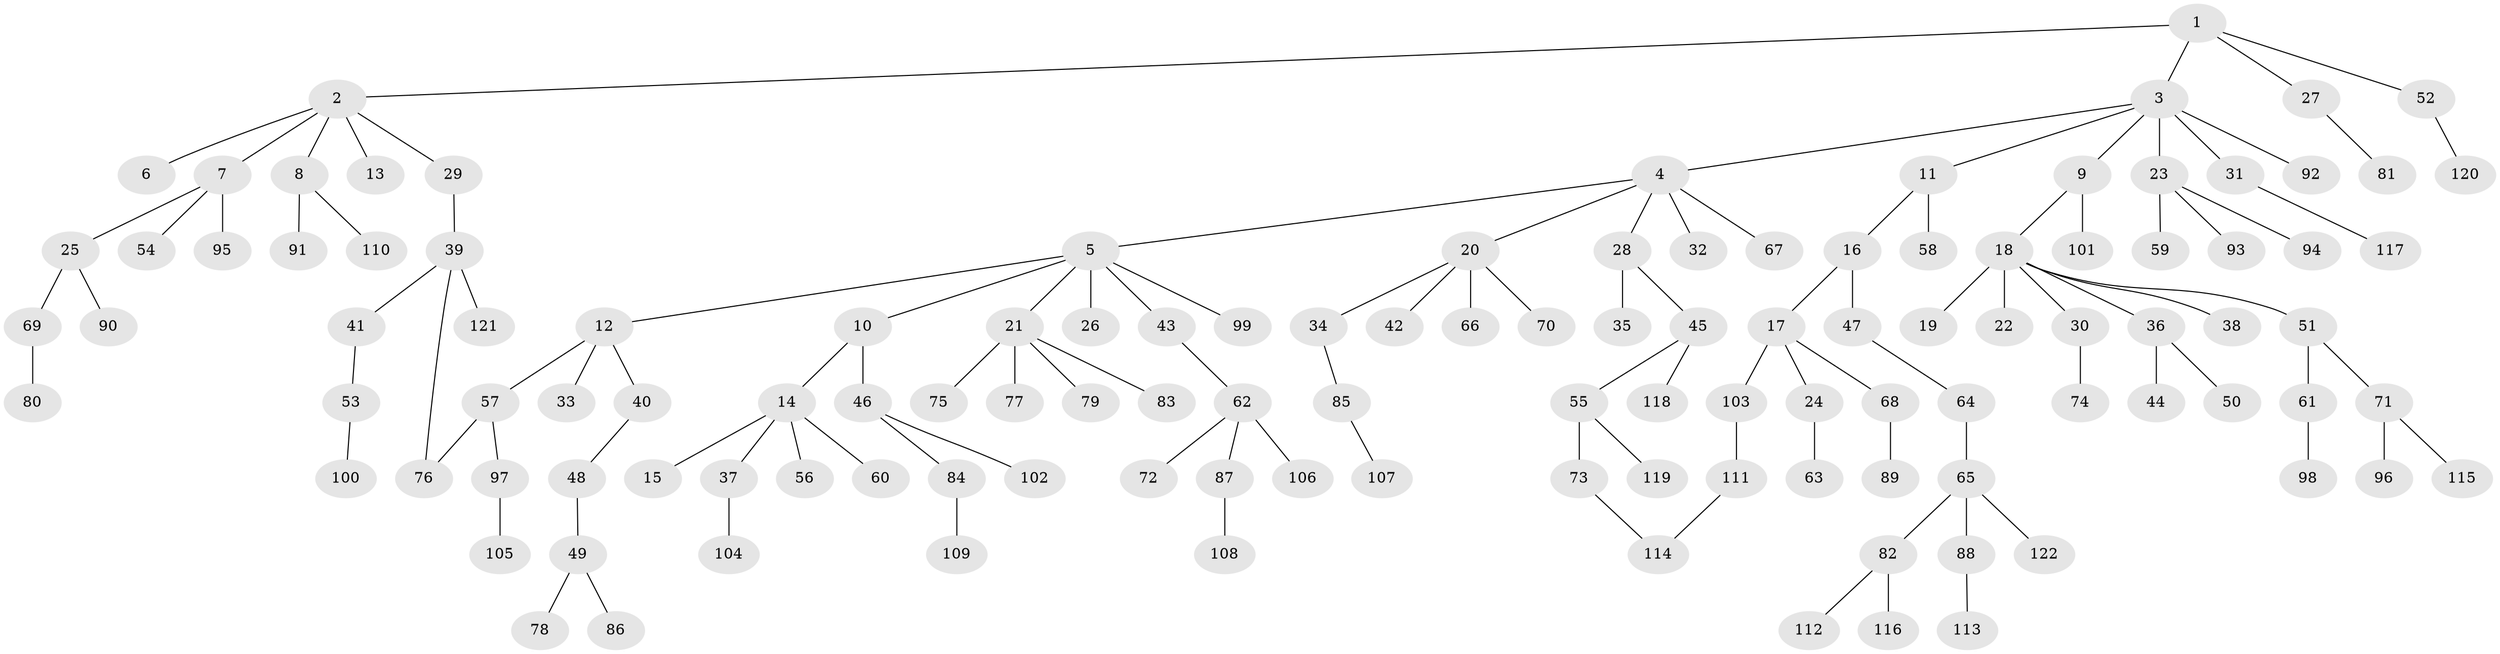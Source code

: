 // coarse degree distribution, {8: 0.023529411764705882, 11: 0.011764705882352941, 7: 0.011764705882352941, 1: 0.5882352941176471, 4: 0.047058823529411764, 2: 0.18823529411764706, 6: 0.011764705882352941, 3: 0.09411764705882353, 5: 0.023529411764705882}
// Generated by graph-tools (version 1.1) at 2025/17/03/04/25 18:17:10]
// undirected, 122 vertices, 123 edges
graph export_dot {
graph [start="1"]
  node [color=gray90,style=filled];
  1;
  2;
  3;
  4;
  5;
  6;
  7;
  8;
  9;
  10;
  11;
  12;
  13;
  14;
  15;
  16;
  17;
  18;
  19;
  20;
  21;
  22;
  23;
  24;
  25;
  26;
  27;
  28;
  29;
  30;
  31;
  32;
  33;
  34;
  35;
  36;
  37;
  38;
  39;
  40;
  41;
  42;
  43;
  44;
  45;
  46;
  47;
  48;
  49;
  50;
  51;
  52;
  53;
  54;
  55;
  56;
  57;
  58;
  59;
  60;
  61;
  62;
  63;
  64;
  65;
  66;
  67;
  68;
  69;
  70;
  71;
  72;
  73;
  74;
  75;
  76;
  77;
  78;
  79;
  80;
  81;
  82;
  83;
  84;
  85;
  86;
  87;
  88;
  89;
  90;
  91;
  92;
  93;
  94;
  95;
  96;
  97;
  98;
  99;
  100;
  101;
  102;
  103;
  104;
  105;
  106;
  107;
  108;
  109;
  110;
  111;
  112;
  113;
  114;
  115;
  116;
  117;
  118;
  119;
  120;
  121;
  122;
  1 -- 2;
  1 -- 3;
  1 -- 27;
  1 -- 52;
  2 -- 6;
  2 -- 7;
  2 -- 8;
  2 -- 13;
  2 -- 29;
  3 -- 4;
  3 -- 9;
  3 -- 11;
  3 -- 23;
  3 -- 31;
  3 -- 92;
  4 -- 5;
  4 -- 20;
  4 -- 28;
  4 -- 32;
  4 -- 67;
  5 -- 10;
  5 -- 12;
  5 -- 21;
  5 -- 26;
  5 -- 43;
  5 -- 99;
  7 -- 25;
  7 -- 54;
  7 -- 95;
  8 -- 91;
  8 -- 110;
  9 -- 18;
  9 -- 101;
  10 -- 14;
  10 -- 46;
  11 -- 16;
  11 -- 58;
  12 -- 33;
  12 -- 40;
  12 -- 57;
  14 -- 15;
  14 -- 37;
  14 -- 56;
  14 -- 60;
  16 -- 17;
  16 -- 47;
  17 -- 24;
  17 -- 68;
  17 -- 103;
  18 -- 19;
  18 -- 22;
  18 -- 30;
  18 -- 36;
  18 -- 38;
  18 -- 51;
  20 -- 34;
  20 -- 42;
  20 -- 66;
  20 -- 70;
  21 -- 75;
  21 -- 77;
  21 -- 79;
  21 -- 83;
  23 -- 59;
  23 -- 93;
  23 -- 94;
  24 -- 63;
  25 -- 69;
  25 -- 90;
  27 -- 81;
  28 -- 35;
  28 -- 45;
  29 -- 39;
  30 -- 74;
  31 -- 117;
  34 -- 85;
  36 -- 44;
  36 -- 50;
  37 -- 104;
  39 -- 41;
  39 -- 76;
  39 -- 121;
  40 -- 48;
  41 -- 53;
  43 -- 62;
  45 -- 55;
  45 -- 118;
  46 -- 84;
  46 -- 102;
  47 -- 64;
  48 -- 49;
  49 -- 78;
  49 -- 86;
  51 -- 61;
  51 -- 71;
  52 -- 120;
  53 -- 100;
  55 -- 73;
  55 -- 119;
  57 -- 97;
  57 -- 76;
  61 -- 98;
  62 -- 72;
  62 -- 87;
  62 -- 106;
  64 -- 65;
  65 -- 82;
  65 -- 88;
  65 -- 122;
  68 -- 89;
  69 -- 80;
  71 -- 96;
  71 -- 115;
  73 -- 114;
  82 -- 112;
  82 -- 116;
  84 -- 109;
  85 -- 107;
  87 -- 108;
  88 -- 113;
  97 -- 105;
  103 -- 111;
  111 -- 114;
}
